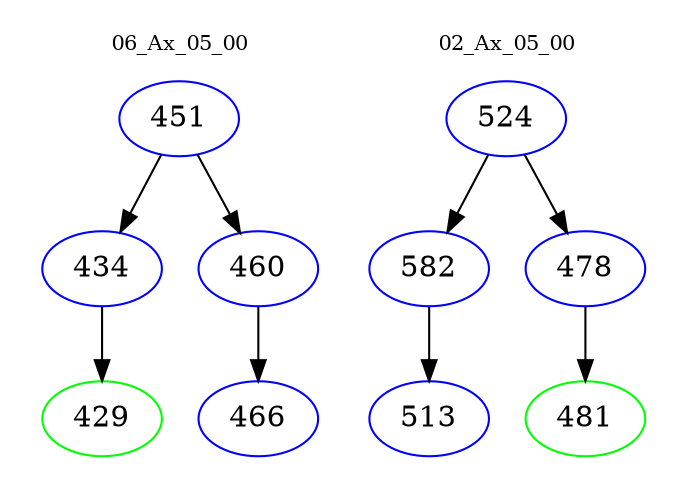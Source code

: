 digraph{
subgraph cluster_0 {
color = white
label = "06_Ax_05_00";
fontsize=10;
T0_451 [label="451", color="blue"]
T0_451 -> T0_434 [color="black"]
T0_434 [label="434", color="blue"]
T0_434 -> T0_429 [color="black"]
T0_429 [label="429", color="green"]
T0_451 -> T0_460 [color="black"]
T0_460 [label="460", color="blue"]
T0_460 -> T0_466 [color="black"]
T0_466 [label="466", color="blue"]
}
subgraph cluster_1 {
color = white
label = "02_Ax_05_00";
fontsize=10;
T1_524 [label="524", color="blue"]
T1_524 -> T1_582 [color="black"]
T1_582 [label="582", color="blue"]
T1_582 -> T1_513 [color="black"]
T1_513 [label="513", color="blue"]
T1_524 -> T1_478 [color="black"]
T1_478 [label="478", color="blue"]
T1_478 -> T1_481 [color="black"]
T1_481 [label="481", color="green"]
}
}
